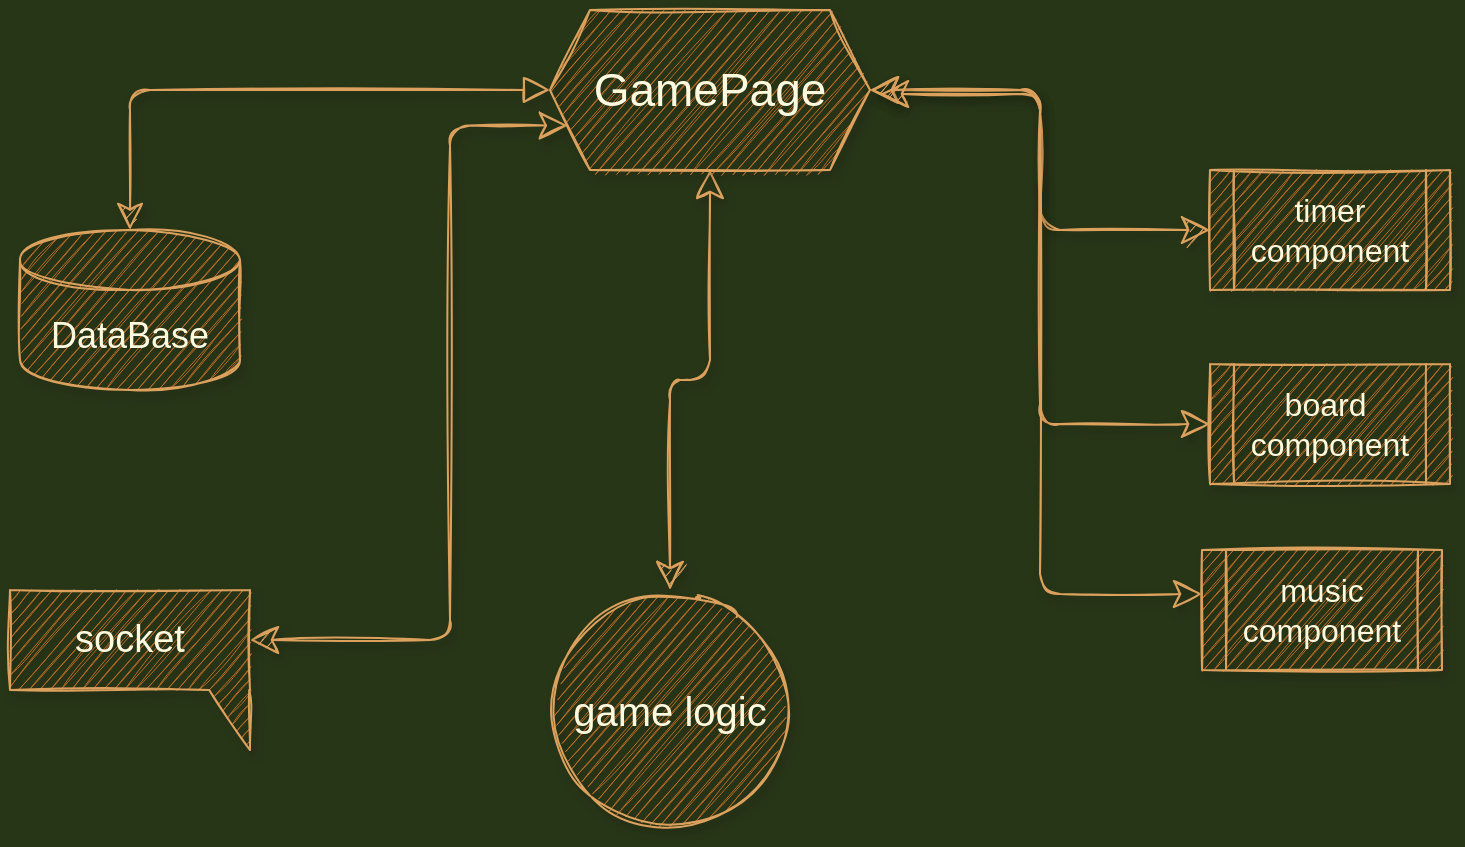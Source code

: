 <mxfile version="14.5.1" type="device"><diagram id="3aIKCOLXrmpFz7IdULjv" name="Page-1"><mxGraphModel dx="968" dy="775" grid="1" gridSize="10" guides="1" tooltips="1" connect="1" arrows="1" fold="1" page="1" pageScale="1" pageWidth="850" pageHeight="1100" background="#283618" math="0" shadow="0"><root><mxCell id="0"/><mxCell id="1" parent="0"/><mxCell id="oRq45ZYCi7ETEm6MEFVY-11" value="" style="edgeStyle=orthogonalEdgeStyle;curved=0;rounded=1;sketch=1;orthogonalLoop=1;jettySize=auto;html=1;strokeColor=#DDA15E;fillColor=#BC6C25;fontColor=#FEFAE0;shadow=1;startArrow=classic;startFill=0;endSize=12;startSize=12;" edge="1" parent="1" source="oRq45ZYCi7ETEm6MEFVY-1" target="oRq45ZYCi7ETEm6MEFVY-5"><mxGeometry relative="1" as="geometry"/></mxCell><mxCell id="oRq45ZYCi7ETEm6MEFVY-15" style="edgeStyle=orthogonalEdgeStyle;curved=0;rounded=1;sketch=1;orthogonalLoop=1;jettySize=auto;html=1;shadow=1;strokeColor=#DDA15E;fillColor=#BC6C25;fontColor=#FEFAE0;endSize=11;startArrow=block;startFill=0;startSize=11;" edge="1" parent="1" source="oRq45ZYCi7ETEm6MEFVY-1" target="oRq45ZYCi7ETEm6MEFVY-12"><mxGeometry relative="1" as="geometry"/></mxCell><mxCell id="oRq45ZYCi7ETEm6MEFVY-16" style="edgeStyle=orthogonalEdgeStyle;curved=0;rounded=1;sketch=1;orthogonalLoop=1;jettySize=auto;html=1;exitX=0;exitY=0.75;exitDx=0;exitDy=0;entryX=0;entryY=0;entryDx=120;entryDy=25;entryPerimeter=0;shadow=1;strokeColor=#DDA15E;fillColor=#BC6C25;fontColor=#FEFAE0;startArrow=classic;startFill=0;targetPerimeterSpacing=3;endSize=12;startSize=12;" edge="1" parent="1" source="oRq45ZYCi7ETEm6MEFVY-1" target="oRq45ZYCi7ETEm6MEFVY-14"><mxGeometry relative="1" as="geometry"><Array as="points"><mxPoint x="280" y="88"/><mxPoint x="280" y="345"/></Array></mxGeometry></mxCell><mxCell id="oRq45ZYCi7ETEm6MEFVY-19" style="edgeStyle=orthogonalEdgeStyle;curved=0;rounded=1;sketch=1;orthogonalLoop=1;jettySize=auto;html=1;entryX=0;entryY=0.5;entryDx=0;entryDy=0;shadow=1;startArrow=classic;startFill=0;startSize=12;endSize=12;targetPerimeterSpacing=3;strokeColor=#DDA15E;fillColor=#BC6C25;fontColor=#FEFAE0;" edge="1" parent="1" source="oRq45ZYCi7ETEm6MEFVY-1" target="oRq45ZYCi7ETEm6MEFVY-8"><mxGeometry relative="1" as="geometry"/></mxCell><mxCell id="oRq45ZYCi7ETEm6MEFVY-1" value="&lt;font style=&quot;font-size: 23px&quot;&gt;GamePage&lt;/font&gt;" style="shape=hexagon;perimeter=hexagonPerimeter2;whiteSpace=wrap;html=1;fixedSize=1;sketch=1;shadow=1;fillColor=#BC6C25;strokeColor=#DDA15E;fontColor=#FEFAE0;" vertex="1" parent="1"><mxGeometry x="330" y="30" width="160" height="80" as="geometry"/></mxCell><mxCell id="oRq45ZYCi7ETEm6MEFVY-5" value="&lt;font style=&quot;font-size: 20px&quot;&gt;game logic&lt;/font&gt;" style="ellipse;whiteSpace=wrap;html=1;aspect=fixed;rounded=0;sketch=1;shadow=1;fillColor=#BC6C25;strokeColor=#DDA15E;fontColor=#FEFAE0;" vertex="1" parent="1"><mxGeometry x="330" y="320" width="120" height="120" as="geometry"/></mxCell><mxCell id="oRq45ZYCi7ETEm6MEFVY-20" style="edgeStyle=orthogonalEdgeStyle;curved=0;rounded=1;sketch=1;orthogonalLoop=1;jettySize=auto;html=1;entryX=1;entryY=0.5;entryDx=0;entryDy=0;shadow=1;startArrow=classic;startFill=0;startSize=12;endSize=12;targetPerimeterSpacing=3;strokeColor=#DDA15E;fillColor=#BC6C25;fontColor=#FEFAE0;" edge="1" parent="1" source="oRq45ZYCi7ETEm6MEFVY-6" target="oRq45ZYCi7ETEm6MEFVY-1"><mxGeometry relative="1" as="geometry"/></mxCell><mxCell id="oRq45ZYCi7ETEm6MEFVY-6" value="&lt;font style=&quot;font-size: 16px&quot;&gt;board&amp;nbsp;&lt;br&gt;component&lt;/font&gt;" style="shape=process;whiteSpace=wrap;html=1;backgroundOutline=1;rounded=0;sketch=1;shadow=1;fillColor=#BC6C25;strokeColor=#DDA15E;fontColor=#FEFAE0;" vertex="1" parent="1"><mxGeometry x="660" y="207" width="120" height="60" as="geometry"/></mxCell><mxCell id="oRq45ZYCi7ETEm6MEFVY-21" style="edgeStyle=orthogonalEdgeStyle;curved=0;rounded=1;sketch=1;orthogonalLoop=1;jettySize=auto;html=1;shadow=1;startArrow=classic;startFill=0;startSize=12;endSize=12;targetPerimeterSpacing=3;strokeColor=#DDA15E;fillColor=#BC6C25;fontColor=#FEFAE0;" edge="1" parent="1" source="oRq45ZYCi7ETEm6MEFVY-7"><mxGeometry relative="1" as="geometry"><mxPoint x="495" y="72" as="targetPoint"/><mxPoint x="650" y="322" as="sourcePoint"/><Array as="points"><mxPoint x="575" y="322"/><mxPoint x="575" y="72"/></Array></mxGeometry></mxCell><mxCell id="oRq45ZYCi7ETEm6MEFVY-7" value="&lt;font style=&quot;font-size: 16px&quot;&gt;music&lt;br&gt;component&lt;/font&gt;" style="shape=process;whiteSpace=wrap;html=1;backgroundOutline=1;rounded=0;sketch=1;shadow=1;fillColor=#BC6C25;strokeColor=#DDA15E;fontColor=#FEFAE0;" vertex="1" parent="1"><mxGeometry x="656" y="300" width="120" height="60" as="geometry"/></mxCell><mxCell id="oRq45ZYCi7ETEm6MEFVY-8" value="&lt;font style=&quot;font-size: 16px&quot;&gt;timer&lt;br&gt;component&lt;/font&gt;" style="shape=process;whiteSpace=wrap;html=1;backgroundOutline=1;rounded=0;sketch=1;shadow=1;fillColor=#BC6C25;strokeColor=#DDA15E;fontColor=#FEFAE0;" vertex="1" parent="1"><mxGeometry x="660" y="110" width="120" height="60" as="geometry"/></mxCell><mxCell id="oRq45ZYCi7ETEm6MEFVY-12" value="&lt;font style=&quot;font-size: 18px&quot;&gt;DataBase&lt;/font&gt;" style="shape=cylinder3;whiteSpace=wrap;html=1;boundedLbl=1;backgroundOutline=1;size=15;rounded=0;sketch=1;strokeColor=#DDA15E;fillColor=#BC6C25;fontColor=#FEFAE0;shadow=1;" vertex="1" parent="1"><mxGeometry x="65" y="140" width="110" height="80" as="geometry"/></mxCell><mxCell id="oRq45ZYCi7ETEm6MEFVY-14" value="&lt;font style=&quot;font-size: 19px&quot;&gt;socket&lt;/font&gt;" style="shape=callout;whiteSpace=wrap;html=1;perimeter=calloutPerimeter;rounded=0;shadow=1;sketch=1;strokeColor=#DDA15E;fillColor=#BC6C25;fontColor=#FEFAE0;size=30;position=0.83;position2=1;base=20;" vertex="1" parent="1"><mxGeometry x="60" y="320" width="120" height="80" as="geometry"/></mxCell></root></mxGraphModel></diagram></mxfile>